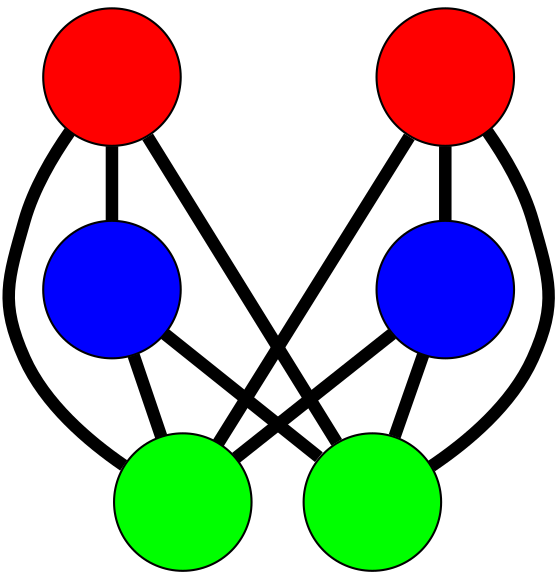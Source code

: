 graph G {
	graph [bb="-91.892,-124.92,91.804,124.79",
		overlap=false,
		sep=0.0,
		splines=true
	];
	node [color=black,
		fixedsize=true,
		fontname="Latin Modern Math",
		fontsize=42,
		height=.92,
		label="\N",
		penwidth=1,
		shape=circle,
		width=.92
	];
	edge [color=black,
		penwidth=6,
		style=bold
	];
	0	 [fillcolor=red,
		height=0.91667,
		label="",
		pos="-58.892,-73.222",
		style=filled,
		width=0.91667];
	2	 [fillcolor=blue,
		height=0.91667,
		label="",
		pos="19.933,-91.921",
		style=filled,
		width=0.91667];
	0 -- 2	 [pos="-26.376,-80.936 -21.711,-82.043 -16.913,-83.181 -12.254,-84.286"];
	4	 [fillcolor=green,
		height=0.91667,
		label="",
		pos="37.129,-8.7263",
		style=filled,
		width=0.91667];
	0 -- 4	 [pos="-31.376,-54.74 -18.519,-46.105 -3.2482,-35.847 9.6093,-27.211"];
	5	 [fillcolor=green,
		height=0.91667,
		label="",
		pos="-36.878,8.6682",
		style=filled,
		width=0.91667];
	0 -- 5	 [pos="-50.318,-41.327 -48.724,-35.399 -47.059,-29.204 -45.465,-23.275"];
	1	 [fillcolor=red,
		height=0.91667,
		label="",
		pos="-20.096,91.794",
		style=filled,
		width=0.91667];
	3	 [fillcolor=blue,
		height=0.91667,
		label="",
		pos="58.804,73.408",
		style=filled,
		width=0.91667];
	1 -- 3	 [pos="12.451,84.209 17.121,83.121 21.923,82.002 26.586,80.916"];
	1 -- 4	 [pos="-3.6976,62.989 3.9647,49.529 13.066,33.543 20.728,20.083"];
	1 -- 5	 [pos="-26.633,59.417 -27.847,53.4 -29.117,47.112 -30.332,41.093"];
	2 -- 4	 [pos="26.63,-59.518 27.875,-53.495 29.176,-47.202 30.421,-41.178"];
	2 -- 5	 [pos="3.6529,-63.096 -3.9539,-49.628 -12.989,-33.63 -20.596,-20.161"];
	3 -- 4	 [pos="50.362,41.418 48.793,35.472 47.153,29.259 45.584,23.312"];
	3 -- 5	 [pos="31.386,54.856 18.574,46.188 3.3567,35.892 -9.4556,27.223"];
}
